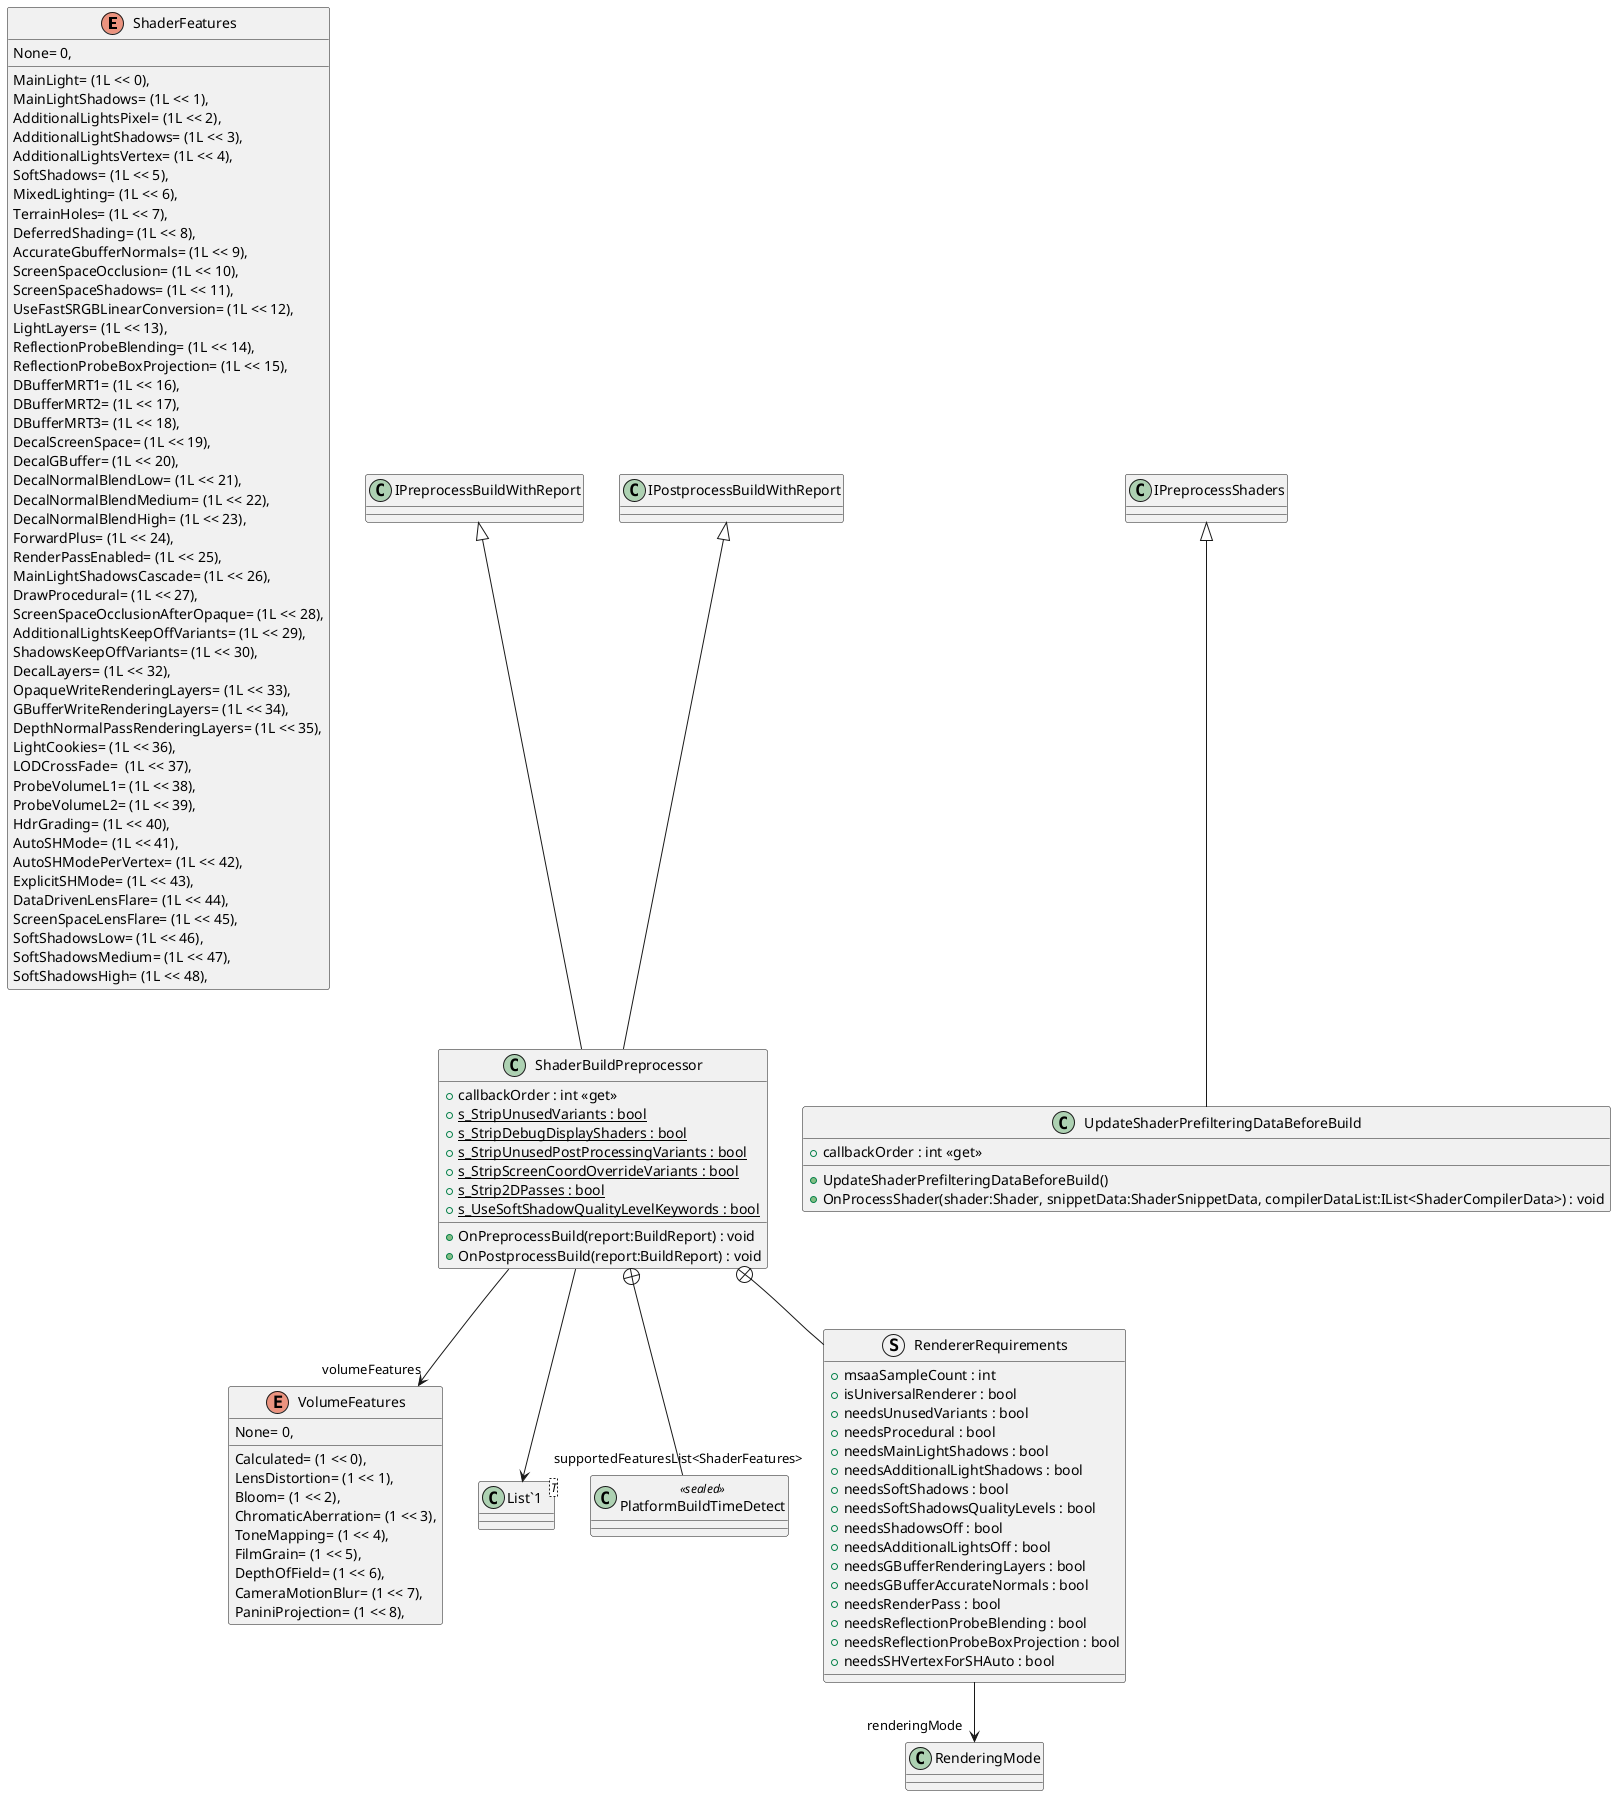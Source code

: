 @startuml
enum ShaderFeatures {
    None= 0,
    MainLight= (1L << 0),
    MainLightShadows= (1L << 1),
    AdditionalLightsPixel= (1L << 2),
    AdditionalLightShadows= (1L << 3),
    AdditionalLightsVertex= (1L << 4),
    SoftShadows= (1L << 5),
    MixedLighting= (1L << 6),
    TerrainHoles= (1L << 7),
    DeferredShading= (1L << 8),
    AccurateGbufferNormals= (1L << 9),
    ScreenSpaceOcclusion= (1L << 10),
    ScreenSpaceShadows= (1L << 11),
    UseFastSRGBLinearConversion= (1L << 12),
    LightLayers= (1L << 13),
    ReflectionProbeBlending= (1L << 14),
    ReflectionProbeBoxProjection= (1L << 15),
    DBufferMRT1= (1L << 16),
    DBufferMRT2= (1L << 17),
    DBufferMRT3= (1L << 18),
    DecalScreenSpace= (1L << 19),
    DecalGBuffer= (1L << 20),
    DecalNormalBlendLow= (1L << 21),
    DecalNormalBlendMedium= (1L << 22),
    DecalNormalBlendHigh= (1L << 23),
    ForwardPlus= (1L << 24),
    RenderPassEnabled= (1L << 25),
    MainLightShadowsCascade= (1L << 26),
    DrawProcedural= (1L << 27),
    ScreenSpaceOcclusionAfterOpaque= (1L << 28),
    AdditionalLightsKeepOffVariants= (1L << 29),
    ShadowsKeepOffVariants= (1L << 30),
    DecalLayers= (1L << 32),
    OpaqueWriteRenderingLayers= (1L << 33),
    GBufferWriteRenderingLayers= (1L << 34),
    DepthNormalPassRenderingLayers= (1L << 35),
    LightCookies= (1L << 36),
    LODCrossFade=  (1L << 37),
    ProbeVolumeL1= (1L << 38),
    ProbeVolumeL2= (1L << 39),
    HdrGrading= (1L << 40),
    AutoSHMode= (1L << 41),
    AutoSHModePerVertex= (1L << 42),
    ExplicitSHMode= (1L << 43),
    DataDrivenLensFlare= (1L << 44),
    ScreenSpaceLensFlare= (1L << 45),
    SoftShadowsLow= (1L << 46),
    SoftShadowsMedium= (1L << 47),
    SoftShadowsHigh= (1L << 48),
}
enum VolumeFeatures {
    None= 0,
    Calculated= (1 << 0),
    LensDistortion= (1 << 1),
    Bloom= (1 << 2),
    ChromaticAberration= (1 << 3),
    ToneMapping= (1 << 4),
    FilmGrain= (1 << 5),
    DepthOfField= (1 << 6),
    CameraMotionBlur= (1 << 7),
    PaniniProjection= (1 << 8),
}
class UpdateShaderPrefilteringDataBeforeBuild {
    + callbackOrder : int <<get>>
    + UpdateShaderPrefilteringDataBeforeBuild()
    + OnProcessShader(shader:Shader, snippetData:ShaderSnippetData, compilerDataList:IList<ShaderCompilerData>) : void
}
class ShaderBuildPreprocessor {
    + callbackOrder : int <<get>>
    + {static} s_StripUnusedVariants : bool
    + {static} s_StripDebugDisplayShaders : bool
    + {static} s_StripUnusedPostProcessingVariants : bool
    + {static} s_StripScreenCoordOverrideVariants : bool
    + {static} s_Strip2DPasses : bool
    + {static} s_UseSoftShadowQualityLevelKeywords : bool
    + OnPreprocessBuild(report:BuildReport) : void
    + OnPostprocessBuild(report:BuildReport) : void
}
class "List`1"<T> {
}
class PlatformBuildTimeDetect <<sealed>> {
}
struct RendererRequirements {
    + msaaSampleCount : int
    + isUniversalRenderer : bool
    + needsUnusedVariants : bool
    + needsProcedural : bool
    + needsMainLightShadows : bool
    + needsAdditionalLightShadows : bool
    + needsSoftShadows : bool
    + needsSoftShadowsQualityLevels : bool
    + needsShadowsOff : bool
    + needsAdditionalLightsOff : bool
    + needsGBufferRenderingLayers : bool
    + needsGBufferAccurateNormals : bool
    + needsRenderPass : bool
    + needsReflectionProbeBlending : bool
    + needsReflectionProbeBoxProjection : bool
    + needsSHVertexForSHAuto : bool
}
IPreprocessShaders <|-- UpdateShaderPrefilteringDataBeforeBuild
IPreprocessBuildWithReport <|-- ShaderBuildPreprocessor
IPostprocessBuildWithReport <|-- ShaderBuildPreprocessor
ShaderBuildPreprocessor --> "supportedFeaturesList<ShaderFeatures>" "List`1"
ShaderBuildPreprocessor --> "volumeFeatures" VolumeFeatures
ShaderBuildPreprocessor +-- PlatformBuildTimeDetect
ShaderBuildPreprocessor +-- RendererRequirements
RendererRequirements --> "renderingMode" RenderingMode
@enduml
